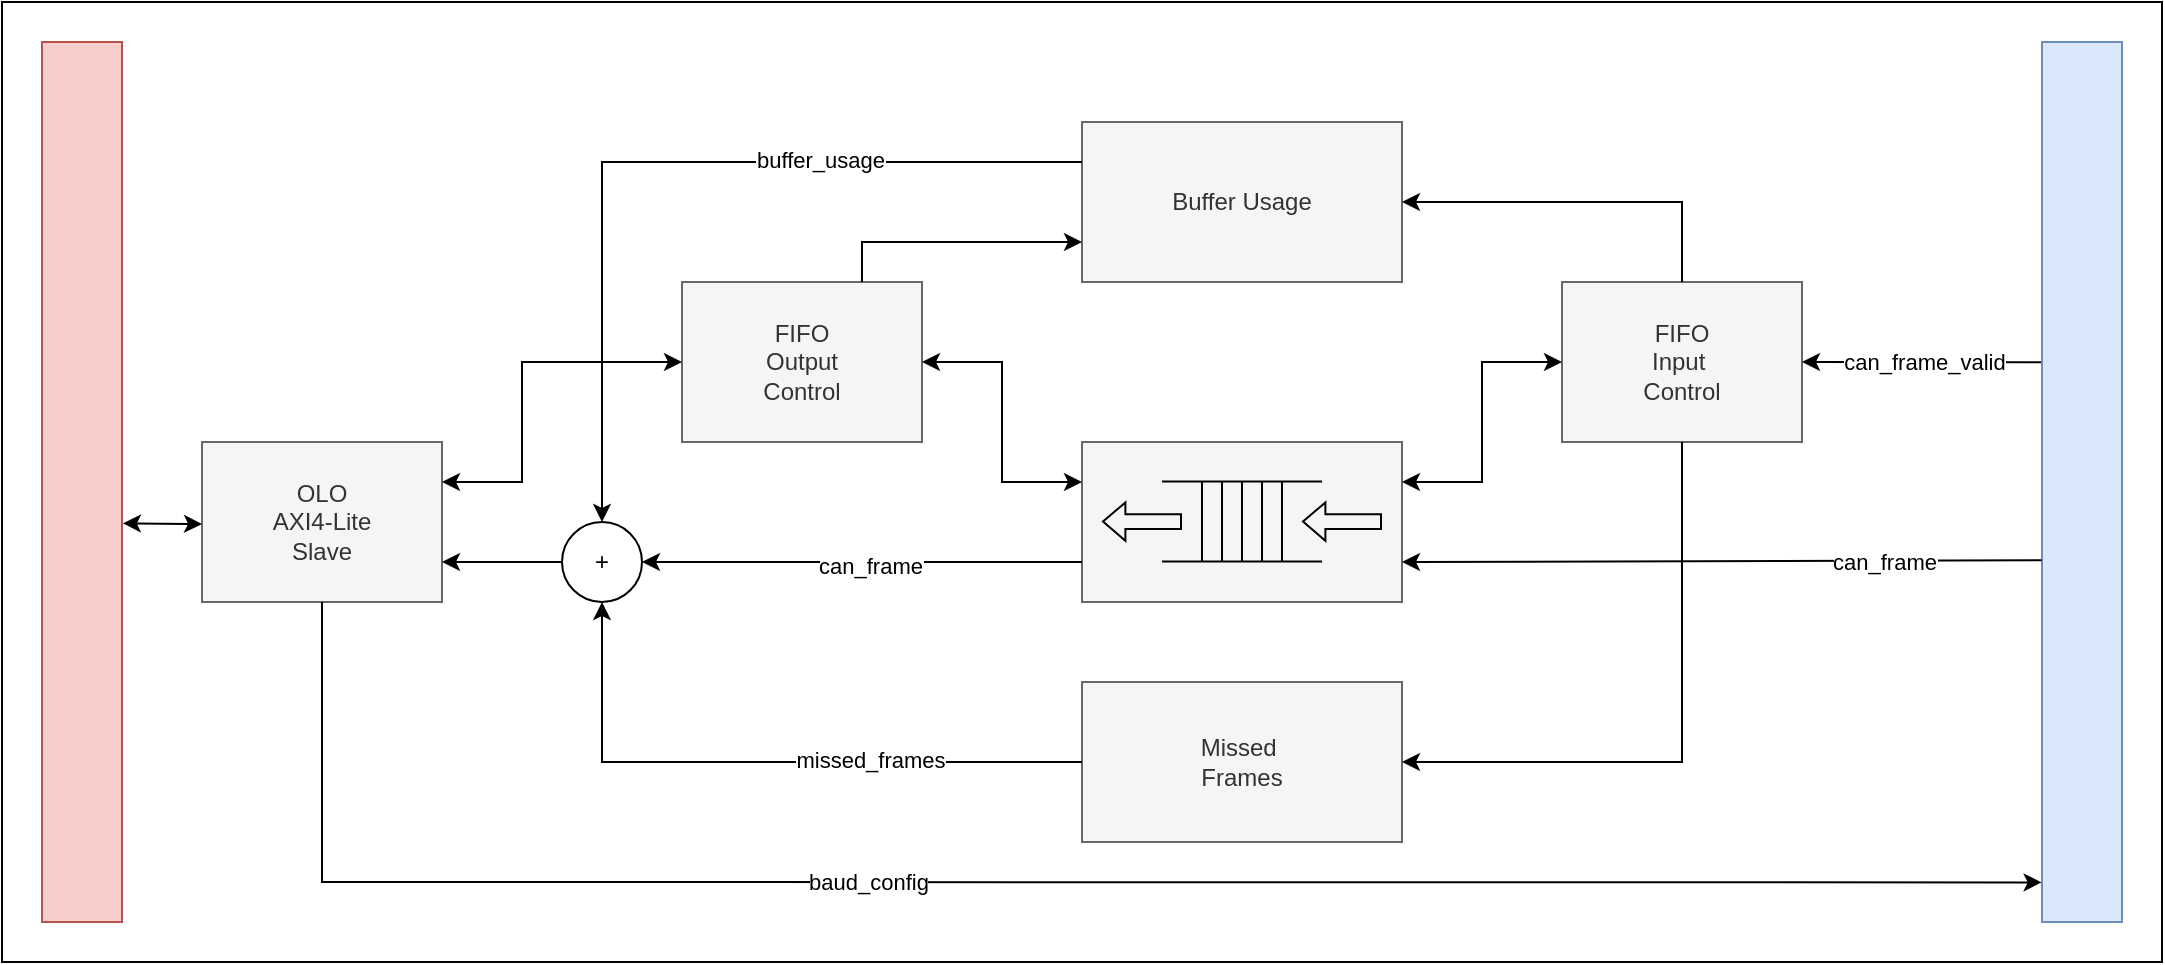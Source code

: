 <mxfile version="24.7.17">
  <diagram name="Seite-1" id="LwlvuXzKO_krSduqySCl">
    <mxGraphModel dx="2555" dy="1129" grid="1" gridSize="10" guides="1" tooltips="1" connect="1" arrows="1" fold="1" page="1" pageScale="1" pageWidth="827" pageHeight="1169" math="0" shadow="0">
      <root>
        <mxCell id="0" />
        <mxCell id="1" parent="0" />
        <mxCell id="boKA3PJuCKov7tFb9bbx-47" value="" style="rounded=0;whiteSpace=wrap;html=1;" parent="1" vertex="1">
          <mxGeometry x="-340" y="20" width="1080" height="480" as="geometry" />
        </mxCell>
        <mxCell id="boKA3PJuCKov7tFb9bbx-1" value="" style="rounded=0;whiteSpace=wrap;html=1;fillColor=#f5f5f5;fontColor=#333333;strokeColor=#666666;" parent="1" vertex="1">
          <mxGeometry x="200" y="240" width="160" height="80" as="geometry" />
        </mxCell>
        <mxCell id="boKA3PJuCKov7tFb9bbx-8" value="" style="endArrow=none;html=1;rounded=0;" parent="1" edge="1">
          <mxGeometry width="50" height="50" relative="1" as="geometry">
            <mxPoint x="240" y="259.8" as="sourcePoint" />
            <mxPoint x="320" y="259.8" as="targetPoint" />
          </mxGeometry>
        </mxCell>
        <mxCell id="boKA3PJuCKov7tFb9bbx-9" value="" style="endArrow=none;html=1;rounded=0;" parent="1" edge="1">
          <mxGeometry width="50" height="50" relative="1" as="geometry">
            <mxPoint x="240" y="299.8" as="sourcePoint" />
            <mxPoint x="320" y="299.8" as="targetPoint" />
          </mxGeometry>
        </mxCell>
        <mxCell id="boKA3PJuCKov7tFb9bbx-10" value="" style="endArrow=none;html=1;rounded=0;" parent="1" edge="1">
          <mxGeometry width="50" height="50" relative="1" as="geometry">
            <mxPoint x="260" y="299.8" as="sourcePoint" />
            <mxPoint x="260" y="259.8" as="targetPoint" />
          </mxGeometry>
        </mxCell>
        <mxCell id="boKA3PJuCKov7tFb9bbx-11" value="" style="endArrow=none;html=1;rounded=0;" parent="1" edge="1">
          <mxGeometry width="50" height="50" relative="1" as="geometry">
            <mxPoint x="270" y="299.8" as="sourcePoint" />
            <mxPoint x="270" y="259.8" as="targetPoint" />
          </mxGeometry>
        </mxCell>
        <mxCell id="boKA3PJuCKov7tFb9bbx-12" value="" style="endArrow=none;html=1;rounded=0;" parent="1" edge="1">
          <mxGeometry width="50" height="50" relative="1" as="geometry">
            <mxPoint x="280" y="299.8" as="sourcePoint" />
            <mxPoint x="280" y="259.8" as="targetPoint" />
          </mxGeometry>
        </mxCell>
        <mxCell id="boKA3PJuCKov7tFb9bbx-13" value="" style="endArrow=none;html=1;rounded=0;" parent="1" edge="1">
          <mxGeometry width="50" height="50" relative="1" as="geometry">
            <mxPoint x="290" y="299.8" as="sourcePoint" />
            <mxPoint x="290" y="259.8" as="targetPoint" />
          </mxGeometry>
        </mxCell>
        <mxCell id="boKA3PJuCKov7tFb9bbx-14" value="" style="endArrow=none;html=1;rounded=0;" parent="1" edge="1">
          <mxGeometry width="50" height="50" relative="1" as="geometry">
            <mxPoint x="300" y="299.8" as="sourcePoint" />
            <mxPoint x="300" y="259.8" as="targetPoint" />
          </mxGeometry>
        </mxCell>
        <mxCell id="boKA3PJuCKov7tFb9bbx-15" value="" style="shape=flexArrow;endArrow=classic;html=1;rounded=0;width=7.308;endSize=3.398;endWidth=10.902;" parent="1" edge="1">
          <mxGeometry width="50" height="50" relative="1" as="geometry">
            <mxPoint x="350" y="279.8" as="sourcePoint" />
            <mxPoint x="310" y="279.8" as="targetPoint" />
          </mxGeometry>
        </mxCell>
        <mxCell id="boKA3PJuCKov7tFb9bbx-16" value="" style="shape=flexArrow;endArrow=classic;html=1;rounded=0;width=7.308;endSize=3.398;endWidth=10.902;" parent="1" edge="1">
          <mxGeometry width="50" height="50" relative="1" as="geometry">
            <mxPoint x="250" y="279.8" as="sourcePoint" />
            <mxPoint x="210" y="279.8" as="targetPoint" />
          </mxGeometry>
        </mxCell>
        <mxCell id="boKA3PJuCKov7tFb9bbx-17" value="FIFO&lt;br&gt;Input&amp;nbsp;&lt;br&gt;Control" style="rounded=0;whiteSpace=wrap;html=1;fillColor=#f5f5f5;fontColor=#333333;strokeColor=#666666;" parent="1" vertex="1">
          <mxGeometry x="440" y="160" width="120" height="80" as="geometry" />
        </mxCell>
        <mxCell id="boKA3PJuCKov7tFb9bbx-18" value="FIFO&lt;br&gt;Output&lt;br&gt;Control" style="rounded=0;whiteSpace=wrap;html=1;fillColor=#f5f5f5;fontColor=#333333;strokeColor=#666666;" parent="1" vertex="1">
          <mxGeometry y="160" width="120" height="80" as="geometry" />
        </mxCell>
        <mxCell id="boKA3PJuCKov7tFb9bbx-19" value="" style="endArrow=classic;startArrow=classic;html=1;rounded=0;entryX=0;entryY=0.25;entryDx=0;entryDy=0;" parent="1" target="boKA3PJuCKov7tFb9bbx-1" edge="1">
          <mxGeometry width="50" height="50" relative="1" as="geometry">
            <mxPoint x="120" y="200" as="sourcePoint" />
            <mxPoint x="170" y="150" as="targetPoint" />
            <Array as="points">
              <mxPoint x="160" y="200" />
              <mxPoint x="160" y="260" />
            </Array>
          </mxGeometry>
        </mxCell>
        <mxCell id="boKA3PJuCKov7tFb9bbx-20" value="" style="endArrow=classic;startArrow=classic;html=1;rounded=0;exitX=1;exitY=0.25;exitDx=0;exitDy=0;" parent="1" source="boKA3PJuCKov7tFb9bbx-1" edge="1">
          <mxGeometry width="50" height="50" relative="1" as="geometry">
            <mxPoint x="390" y="250" as="sourcePoint" />
            <mxPoint x="440" y="200" as="targetPoint" />
            <Array as="points">
              <mxPoint x="400" y="260" />
              <mxPoint x="400" y="200" />
            </Array>
          </mxGeometry>
        </mxCell>
        <mxCell id="boKA3PJuCKov7tFb9bbx-21" value="" style="endArrow=classic;html=1;rounded=0;entryX=1;entryY=0.5;entryDx=0;entryDy=0;exitX=-0.006;exitY=0.364;exitDx=0;exitDy=0;exitPerimeter=0;" parent="1" source="boKA3PJuCKov7tFb9bbx-22" target="boKA3PJuCKov7tFb9bbx-17" edge="1">
          <mxGeometry width="50" height="50" relative="1" as="geometry">
            <mxPoint x="640" y="200" as="sourcePoint" />
            <mxPoint x="710" y="210" as="targetPoint" />
          </mxGeometry>
        </mxCell>
        <mxCell id="boKA3PJuCKov7tFb9bbx-23" value="can_frame_valid" style="edgeLabel;html=1;align=center;verticalAlign=middle;resizable=0;points=[];" parent="boKA3PJuCKov7tFb9bbx-21" vertex="1" connectable="0">
          <mxGeometry x="-0.004" relative="1" as="geometry">
            <mxPoint as="offset" />
          </mxGeometry>
        </mxCell>
        <mxCell id="boKA3PJuCKov7tFb9bbx-22" value="" style="rounded=0;whiteSpace=wrap;html=1;fillColor=#dae8fc;strokeColor=#6c8ebf;" parent="1" vertex="1">
          <mxGeometry x="680" y="40" width="40" height="440" as="geometry" />
        </mxCell>
        <mxCell id="boKA3PJuCKov7tFb9bbx-24" value="" style="endArrow=classic;html=1;rounded=0;entryX=1;entryY=0.75;entryDx=0;entryDy=0;exitX=-0.006;exitY=0.589;exitDx=0;exitDy=0;exitPerimeter=0;" parent="1" source="boKA3PJuCKov7tFb9bbx-22" target="boKA3PJuCKov7tFb9bbx-1" edge="1">
          <mxGeometry width="50" height="50" relative="1" as="geometry">
            <mxPoint x="430" y="300" as="sourcePoint" />
            <mxPoint x="380" y="300" as="targetPoint" />
          </mxGeometry>
        </mxCell>
        <mxCell id="boKA3PJuCKov7tFb9bbx-25" value="can_frame" style="edgeLabel;html=1;align=center;verticalAlign=middle;resizable=0;points=[];" parent="boKA3PJuCKov7tFb9bbx-24" vertex="1" connectable="0">
          <mxGeometry x="-0.001" y="2" relative="1" as="geometry">
            <mxPoint x="80" y="-2" as="offset" />
          </mxGeometry>
        </mxCell>
        <mxCell id="boKA3PJuCKov7tFb9bbx-26" value="Buffer Usage" style="rounded=0;whiteSpace=wrap;html=1;fillColor=#f5f5f5;fontColor=#333333;strokeColor=#666666;" parent="1" vertex="1">
          <mxGeometry x="200" y="80" width="160" height="80" as="geometry" />
        </mxCell>
        <mxCell id="boKA3PJuCKov7tFb9bbx-27" value="" style="endArrow=classic;html=1;rounded=0;entryX=1;entryY=0.5;entryDx=0;entryDy=0;" parent="1" target="boKA3PJuCKov7tFb9bbx-26" edge="1">
          <mxGeometry width="50" height="50" relative="1" as="geometry">
            <mxPoint x="500" y="160" as="sourcePoint" />
            <mxPoint x="550" y="110" as="targetPoint" />
            <Array as="points">
              <mxPoint x="500" y="120" />
            </Array>
          </mxGeometry>
        </mxCell>
        <mxCell id="boKA3PJuCKov7tFb9bbx-28" value="" style="endArrow=classic;html=1;rounded=0;exitX=0.75;exitY=0;exitDx=0;exitDy=0;entryX=0;entryY=0.75;entryDx=0;entryDy=0;" parent="1" source="boKA3PJuCKov7tFb9bbx-18" target="boKA3PJuCKov7tFb9bbx-26" edge="1">
          <mxGeometry width="50" height="50" relative="1" as="geometry">
            <mxPoint x="80" y="150" as="sourcePoint" />
            <mxPoint x="130" y="100" as="targetPoint" />
            <Array as="points">
              <mxPoint x="90" y="140" />
            </Array>
          </mxGeometry>
        </mxCell>
        <mxCell id="boKA3PJuCKov7tFb9bbx-29" value="OLO&lt;br&gt;AXI4-Lite&lt;br&gt;Slave" style="rounded=0;whiteSpace=wrap;html=1;fillColor=#f5f5f5;fontColor=#333333;strokeColor=#666666;" parent="1" vertex="1">
          <mxGeometry x="-240" y="240" width="120" height="80" as="geometry" />
        </mxCell>
        <mxCell id="boKA3PJuCKov7tFb9bbx-33" value="" style="endArrow=classic;startArrow=classic;html=1;rounded=0;exitX=1;exitY=0.25;exitDx=0;exitDy=0;entryX=0;entryY=0.5;entryDx=0;entryDy=0;" parent="1" source="boKA3PJuCKov7tFb9bbx-29" target="boKA3PJuCKov7tFb9bbx-18" edge="1">
          <mxGeometry width="50" height="50" relative="1" as="geometry">
            <mxPoint x="-100" y="290" as="sourcePoint" />
            <mxPoint x="-50" y="240" as="targetPoint" />
            <Array as="points">
              <mxPoint x="-80" y="260" />
              <mxPoint x="-80" y="200" />
              <mxPoint x="-40" y="200" />
            </Array>
          </mxGeometry>
        </mxCell>
        <mxCell id="boKA3PJuCKov7tFb9bbx-34" value="" style="endArrow=classic;html=1;rounded=0;exitX=0;exitY=0.25;exitDx=0;exitDy=0;entryX=0.5;entryY=0;entryDx=0;entryDy=0;" parent="1" source="boKA3PJuCKov7tFb9bbx-26" target="boKA3PJuCKov7tFb9bbx-35" edge="1">
          <mxGeometry width="50" height="50" relative="1" as="geometry">
            <mxPoint x="20" y="130" as="sourcePoint" />
            <mxPoint x="70" y="80" as="targetPoint" />
            <Array as="points">
              <mxPoint x="-40" y="100" />
            </Array>
          </mxGeometry>
        </mxCell>
        <mxCell id="boKA3PJuCKov7tFb9bbx-39" value="buffer_usage" style="edgeLabel;html=1;align=center;verticalAlign=middle;resizable=0;points=[];" parent="boKA3PJuCKov7tFb9bbx-34" vertex="1" connectable="0">
          <mxGeometry x="-0.375" y="-1" relative="1" as="geometry">
            <mxPoint as="offset" />
          </mxGeometry>
        </mxCell>
        <mxCell id="boKA3PJuCKov7tFb9bbx-35" value="+" style="ellipse;whiteSpace=wrap;html=1;aspect=fixed;" parent="1" vertex="1">
          <mxGeometry x="-60" y="280" width="40" height="40" as="geometry" />
        </mxCell>
        <mxCell id="boKA3PJuCKov7tFb9bbx-36" value="" style="endArrow=classic;html=1;rounded=0;entryX=1;entryY=0.75;entryDx=0;entryDy=0;exitX=0;exitY=0.5;exitDx=0;exitDy=0;" parent="1" source="boKA3PJuCKov7tFb9bbx-35" target="boKA3PJuCKov7tFb9bbx-29" edge="1">
          <mxGeometry width="50" height="50" relative="1" as="geometry">
            <mxPoint x="-40" y="390" as="sourcePoint" />
            <mxPoint x="10" y="340" as="targetPoint" />
          </mxGeometry>
        </mxCell>
        <mxCell id="boKA3PJuCKov7tFb9bbx-37" value="" style="endArrow=classic;html=1;rounded=0;entryX=1;entryY=0.5;entryDx=0;entryDy=0;exitX=0;exitY=0.75;exitDx=0;exitDy=0;" parent="1" source="boKA3PJuCKov7tFb9bbx-1" target="boKA3PJuCKov7tFb9bbx-35" edge="1">
          <mxGeometry width="50" height="50" relative="1" as="geometry">
            <mxPoint x="130" y="390" as="sourcePoint" />
            <mxPoint x="180" y="340" as="targetPoint" />
          </mxGeometry>
        </mxCell>
        <mxCell id="boKA3PJuCKov7tFb9bbx-38" value="can_frame" style="edgeLabel;html=1;align=center;verticalAlign=middle;resizable=0;points=[];" parent="boKA3PJuCKov7tFb9bbx-37" vertex="1" connectable="0">
          <mxGeometry x="-0.033" y="2" relative="1" as="geometry">
            <mxPoint as="offset" />
          </mxGeometry>
        </mxCell>
        <mxCell id="boKA3PJuCKov7tFb9bbx-40" value="Missed&amp;nbsp;&lt;br&gt;Frames" style="rounded=0;whiteSpace=wrap;html=1;fillColor=#f5f5f5;fontColor=#333333;strokeColor=#666666;" parent="1" vertex="1">
          <mxGeometry x="200" y="360" width="160" height="80" as="geometry" />
        </mxCell>
        <mxCell id="boKA3PJuCKov7tFb9bbx-41" value="" style="endArrow=classic;html=1;rounded=0;exitX=0.5;exitY=1;exitDx=0;exitDy=0;entryX=1;entryY=0.5;entryDx=0;entryDy=0;" parent="1" source="boKA3PJuCKov7tFb9bbx-17" target="boKA3PJuCKov7tFb9bbx-40" edge="1">
          <mxGeometry width="50" height="50" relative="1" as="geometry">
            <mxPoint x="440" y="425" as="sourcePoint" />
            <mxPoint x="490" y="375" as="targetPoint" />
            <Array as="points">
              <mxPoint x="500" y="400" />
            </Array>
          </mxGeometry>
        </mxCell>
        <mxCell id="boKA3PJuCKov7tFb9bbx-42" value="" style="endArrow=classic;html=1;rounded=0;exitX=0;exitY=0.5;exitDx=0;exitDy=0;entryX=0.5;entryY=1;entryDx=0;entryDy=0;" parent="1" source="boKA3PJuCKov7tFb9bbx-40" target="boKA3PJuCKov7tFb9bbx-35" edge="1">
          <mxGeometry width="50" height="50" relative="1" as="geometry">
            <mxPoint x="35" y="425" as="sourcePoint" />
            <mxPoint x="85" y="375" as="targetPoint" />
            <Array as="points">
              <mxPoint x="-40" y="400" />
            </Array>
          </mxGeometry>
        </mxCell>
        <mxCell id="boKA3PJuCKov7tFb9bbx-43" value="missed_frames" style="edgeLabel;html=1;align=center;verticalAlign=middle;resizable=0;points=[];" parent="boKA3PJuCKov7tFb9bbx-42" vertex="1" connectable="0">
          <mxGeometry x="-0.334" y="-1" relative="1" as="geometry">
            <mxPoint as="offset" />
          </mxGeometry>
        </mxCell>
        <mxCell id="boKA3PJuCKov7tFb9bbx-44" value="" style="rounded=0;whiteSpace=wrap;html=1;fillColor=#f8cecc;strokeColor=#b85450;" parent="1" vertex="1">
          <mxGeometry x="-320" y="40" width="40" height="440" as="geometry" />
        </mxCell>
        <mxCell id="boKA3PJuCKov7tFb9bbx-46" value="" style="endArrow=classic;startArrow=classic;html=1;rounded=0;exitX=1.011;exitY=0.547;exitDx=0;exitDy=0;exitPerimeter=0;" parent="1" source="boKA3PJuCKov7tFb9bbx-44" edge="1">
          <mxGeometry width="50" height="50" relative="1" as="geometry">
            <mxPoint x="-260" y="230" as="sourcePoint" />
            <mxPoint x="-240" y="281" as="targetPoint" />
          </mxGeometry>
        </mxCell>
        <mxCell id="HS4xZbFG0zjPDAdvJVUp-1" value="" style="endArrow=classic;html=1;rounded=0;exitX=0.5;exitY=1;exitDx=0;exitDy=0;entryX=-0.005;entryY=0.955;entryDx=0;entryDy=0;entryPerimeter=0;" edge="1" parent="1" source="boKA3PJuCKov7tFb9bbx-29" target="boKA3PJuCKov7tFb9bbx-22">
          <mxGeometry width="50" height="50" relative="1" as="geometry">
            <mxPoint x="-40" y="490" as="sourcePoint" />
            <mxPoint x="10" y="440" as="targetPoint" />
            <Array as="points">
              <mxPoint x="-180" y="460" />
            </Array>
          </mxGeometry>
        </mxCell>
        <mxCell id="HS4xZbFG0zjPDAdvJVUp-2" value="baud_config" style="edgeLabel;html=1;align=center;verticalAlign=middle;resizable=0;points=[];" vertex="1" connectable="0" parent="HS4xZbFG0zjPDAdvJVUp-1">
          <mxGeometry x="-0.175" relative="1" as="geometry">
            <mxPoint as="offset" />
          </mxGeometry>
        </mxCell>
      </root>
    </mxGraphModel>
  </diagram>
</mxfile>
